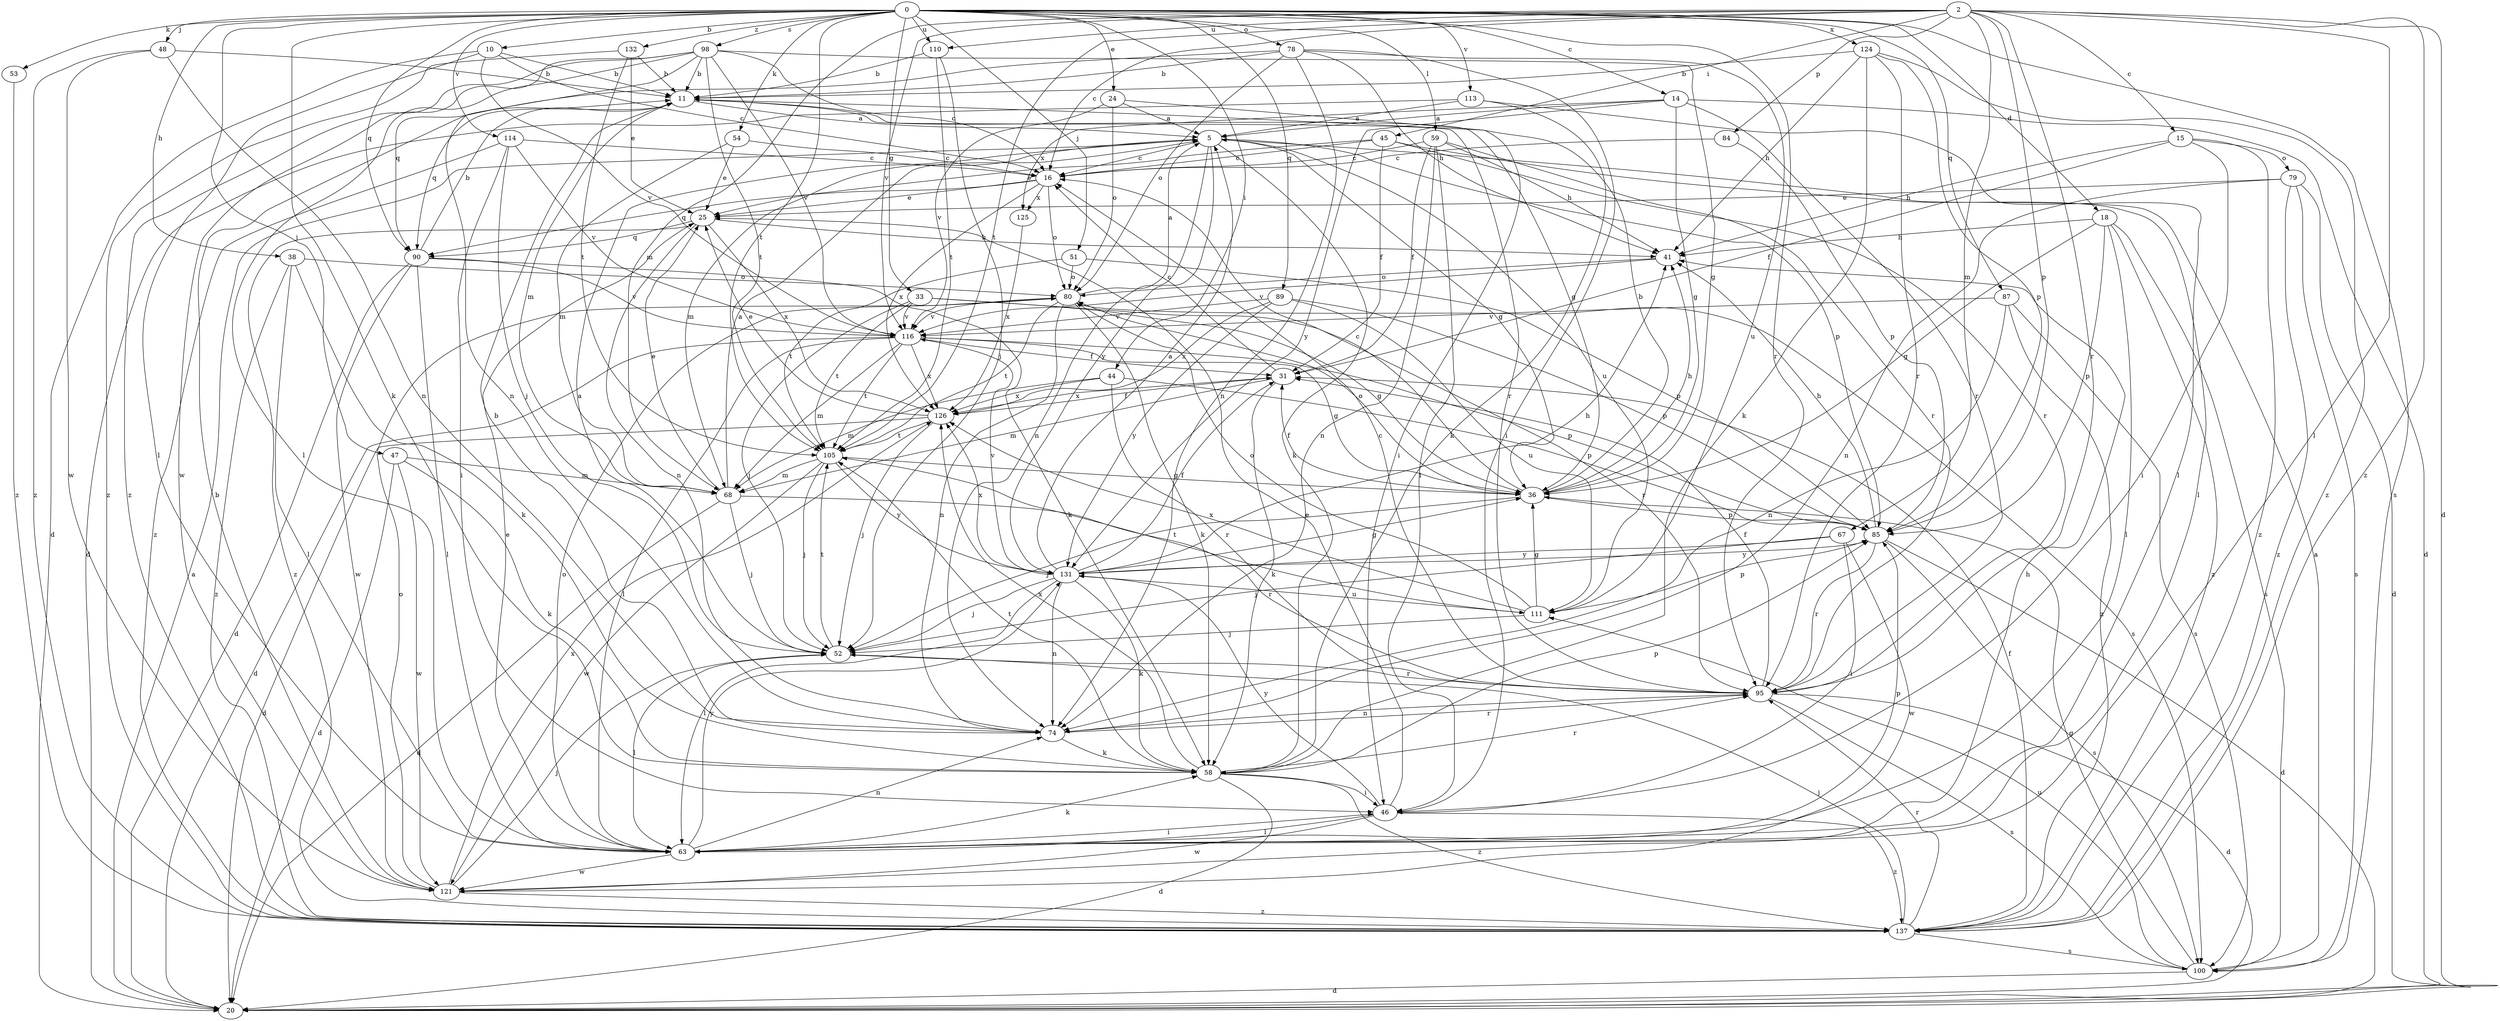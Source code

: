 strict digraph  {
0;
2;
5;
10;
11;
14;
15;
16;
18;
20;
24;
25;
31;
33;
36;
38;
41;
44;
45;
46;
47;
48;
51;
52;
53;
54;
58;
59;
63;
67;
68;
74;
78;
79;
80;
84;
85;
87;
89;
90;
95;
98;
100;
105;
110;
111;
113;
114;
116;
121;
124;
125;
126;
131;
132;
137;
0 -> 10  [label=b];
0 -> 14  [label=c];
0 -> 18  [label=d];
0 -> 24  [label=e];
0 -> 33  [label=g];
0 -> 38  [label=h];
0 -> 44  [label=i];
0 -> 47  [label=j];
0 -> 48  [label=j];
0 -> 51  [label=j];
0 -> 53  [label=k];
0 -> 54  [label=k];
0 -> 58  [label=k];
0 -> 59  [label=l];
0 -> 78  [label=o];
0 -> 87  [label=q];
0 -> 89  [label=q];
0 -> 90  [label=q];
0 -> 95  [label=r];
0 -> 98  [label=s];
0 -> 100  [label=s];
0 -> 105  [label=t];
0 -> 110  [label=u];
0 -> 113  [label=v];
0 -> 114  [label=v];
0 -> 124  [label=x];
0 -> 132  [label=z];
2 -> 15  [label=c];
2 -> 16  [label=c];
2 -> 20  [label=d];
2 -> 45  [label=i];
2 -> 63  [label=l];
2 -> 67  [label=m];
2 -> 68  [label=m];
2 -> 84  [label=p];
2 -> 85  [label=p];
2 -> 95  [label=r];
2 -> 105  [label=t];
2 -> 110  [label=u];
2 -> 116  [label=v];
2 -> 137  [label=z];
5 -> 16  [label=c];
5 -> 36  [label=g];
5 -> 58  [label=k];
5 -> 68  [label=m];
5 -> 74  [label=n];
5 -> 85  [label=p];
5 -> 111  [label=u];
5 -> 131  [label=y];
10 -> 11  [label=b];
10 -> 16  [label=c];
10 -> 20  [label=d];
10 -> 63  [label=l];
10 -> 116  [label=v];
11 -> 5  [label=a];
11 -> 36  [label=g];
11 -> 68  [label=m];
11 -> 90  [label=q];
11 -> 95  [label=r];
14 -> 5  [label=a];
14 -> 20  [label=d];
14 -> 36  [label=g];
14 -> 95  [label=r];
14 -> 125  [label=x];
14 -> 131  [label=y];
15 -> 31  [label=f];
15 -> 41  [label=h];
15 -> 46  [label=i];
15 -> 79  [label=o];
15 -> 137  [label=z];
16 -> 25  [label=e];
16 -> 80  [label=o];
16 -> 90  [label=q];
16 -> 125  [label=x];
16 -> 126  [label=x];
18 -> 36  [label=g];
18 -> 41  [label=h];
18 -> 63  [label=l];
18 -> 85  [label=p];
18 -> 100  [label=s];
18 -> 137  [label=z];
20 -> 5  [label=a];
24 -> 5  [label=a];
24 -> 46  [label=i];
24 -> 80  [label=o];
24 -> 116  [label=v];
25 -> 41  [label=h];
25 -> 74  [label=n];
25 -> 90  [label=q];
25 -> 126  [label=x];
25 -> 137  [label=z];
31 -> 16  [label=c];
31 -> 58  [label=k];
31 -> 68  [label=m];
31 -> 126  [label=x];
33 -> 36  [label=g];
33 -> 52  [label=j];
33 -> 95  [label=r];
33 -> 105  [label=t];
33 -> 116  [label=v];
36 -> 11  [label=b];
36 -> 16  [label=c];
36 -> 31  [label=f];
36 -> 41  [label=h];
36 -> 52  [label=j];
36 -> 80  [label=o];
36 -> 85  [label=p];
38 -> 58  [label=k];
38 -> 63  [label=l];
38 -> 80  [label=o];
38 -> 137  [label=z];
41 -> 80  [label=o];
41 -> 116  [label=v];
44 -> 68  [label=m];
44 -> 85  [label=p];
44 -> 95  [label=r];
44 -> 126  [label=x];
45 -> 16  [label=c];
45 -> 25  [label=e];
45 -> 31  [label=f];
45 -> 63  [label=l];
45 -> 95  [label=r];
46 -> 25  [label=e];
46 -> 63  [label=l];
46 -> 121  [label=w];
46 -> 131  [label=y];
46 -> 137  [label=z];
47 -> 20  [label=d];
47 -> 58  [label=k];
47 -> 68  [label=m];
47 -> 121  [label=w];
48 -> 11  [label=b];
48 -> 74  [label=n];
48 -> 121  [label=w];
48 -> 137  [label=z];
51 -> 80  [label=o];
51 -> 85  [label=p];
51 -> 105  [label=t];
52 -> 5  [label=a];
52 -> 63  [label=l];
52 -> 95  [label=r];
52 -> 105  [label=t];
53 -> 137  [label=z];
54 -> 16  [label=c];
54 -> 25  [label=e];
54 -> 68  [label=m];
58 -> 20  [label=d];
58 -> 46  [label=i];
58 -> 85  [label=p];
58 -> 95  [label=r];
58 -> 105  [label=t];
58 -> 126  [label=x];
58 -> 137  [label=z];
59 -> 16  [label=c];
59 -> 31  [label=f];
59 -> 41  [label=h];
59 -> 46  [label=i];
59 -> 74  [label=n];
59 -> 95  [label=r];
63 -> 25  [label=e];
63 -> 46  [label=i];
63 -> 58  [label=k];
63 -> 74  [label=n];
63 -> 80  [label=o];
63 -> 85  [label=p];
63 -> 121  [label=w];
63 -> 131  [label=y];
67 -> 46  [label=i];
67 -> 52  [label=j];
67 -> 121  [label=w];
67 -> 131  [label=y];
68 -> 5  [label=a];
68 -> 20  [label=d];
68 -> 25  [label=e];
68 -> 52  [label=j];
68 -> 95  [label=r];
74 -> 11  [label=b];
74 -> 58  [label=k];
74 -> 95  [label=r];
78 -> 11  [label=b];
78 -> 41  [label=h];
78 -> 46  [label=i];
78 -> 74  [label=n];
78 -> 80  [label=o];
78 -> 90  [label=q];
78 -> 111  [label=u];
79 -> 20  [label=d];
79 -> 25  [label=e];
79 -> 74  [label=n];
79 -> 100  [label=s];
79 -> 137  [label=z];
80 -> 5  [label=a];
80 -> 58  [label=k];
80 -> 74  [label=n];
80 -> 100  [label=s];
80 -> 105  [label=t];
80 -> 116  [label=v];
84 -> 16  [label=c];
84 -> 85  [label=p];
85 -> 20  [label=d];
85 -> 41  [label=h];
85 -> 95  [label=r];
85 -> 100  [label=s];
85 -> 131  [label=y];
87 -> 74  [label=n];
87 -> 100  [label=s];
87 -> 116  [label=v];
87 -> 137  [label=z];
89 -> 85  [label=p];
89 -> 111  [label=u];
89 -> 116  [label=v];
89 -> 126  [label=x];
89 -> 131  [label=y];
90 -> 11  [label=b];
90 -> 20  [label=d];
90 -> 58  [label=k];
90 -> 63  [label=l];
90 -> 116  [label=v];
90 -> 121  [label=w];
95 -> 16  [label=c];
95 -> 20  [label=d];
95 -> 31  [label=f];
95 -> 74  [label=n];
95 -> 100  [label=s];
98 -> 11  [label=b];
98 -> 16  [label=c];
98 -> 36  [label=g];
98 -> 63  [label=l];
98 -> 74  [label=n];
98 -> 105  [label=t];
98 -> 116  [label=v];
98 -> 121  [label=w];
98 -> 137  [label=z];
100 -> 5  [label=a];
100 -> 20  [label=d];
100 -> 36  [label=g];
100 -> 111  [label=u];
105 -> 36  [label=g];
105 -> 52  [label=j];
105 -> 68  [label=m];
105 -> 121  [label=w];
105 -> 131  [label=y];
110 -> 11  [label=b];
110 -> 52  [label=j];
110 -> 105  [label=t];
111 -> 36  [label=g];
111 -> 52  [label=j];
111 -> 80  [label=o];
111 -> 85  [label=p];
111 -> 105  [label=t];
111 -> 126  [label=x];
113 -> 5  [label=a];
113 -> 20  [label=d];
113 -> 58  [label=k];
113 -> 63  [label=l];
114 -> 16  [label=c];
114 -> 46  [label=i];
114 -> 52  [label=j];
114 -> 116  [label=v];
114 -> 137  [label=z];
116 -> 20  [label=d];
116 -> 31  [label=f];
116 -> 36  [label=g];
116 -> 63  [label=l];
116 -> 68  [label=m];
116 -> 85  [label=p];
116 -> 105  [label=t];
116 -> 126  [label=x];
121 -> 11  [label=b];
121 -> 41  [label=h];
121 -> 52  [label=j];
121 -> 80  [label=o];
121 -> 126  [label=x];
121 -> 137  [label=z];
124 -> 11  [label=b];
124 -> 41  [label=h];
124 -> 58  [label=k];
124 -> 85  [label=p];
124 -> 95  [label=r];
124 -> 137  [label=z];
125 -> 126  [label=x];
126 -> 20  [label=d];
126 -> 25  [label=e];
126 -> 31  [label=f];
126 -> 52  [label=j];
126 -> 105  [label=t];
131 -> 5  [label=a];
131 -> 31  [label=f];
131 -> 36  [label=g];
131 -> 41  [label=h];
131 -> 52  [label=j];
131 -> 58  [label=k];
131 -> 63  [label=l];
131 -> 74  [label=n];
131 -> 111  [label=u];
131 -> 116  [label=v];
131 -> 126  [label=x];
132 -> 11  [label=b];
132 -> 25  [label=e];
132 -> 105  [label=t];
132 -> 137  [label=z];
137 -> 31  [label=f];
137 -> 52  [label=j];
137 -> 95  [label=r];
137 -> 100  [label=s];
}
